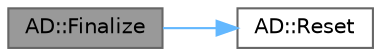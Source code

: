 digraph "AD::Finalize"
{
 // LATEX_PDF_SIZE
  bgcolor="transparent";
  edge [fontname=Helvetica,fontsize=10,labelfontname=Helvetica,labelfontsize=10];
  node [fontname=Helvetica,fontsize=10,shape=box,height=0.2,width=0.4];
  rankdir="LR";
  Node1 [id="Node000001",label="AD::Finalize",height=0.2,width=0.4,color="gray40", fillcolor="grey60", style="filled", fontcolor="black",tooltip=" "];
  Node1 -> Node2 [id="edge1_Node000001_Node000002",color="steelblue1",style="solid",tooltip=" "];
  Node2 [id="Node000002",label="AD::Reset",height=0.2,width=0.4,color="grey40", fillcolor="white", style="filled",URL="$namespaceAD.html#a410b9fd84f6a9a3b36c3def03c2baffe",tooltip="Reset the tape structure to be ready for a new recording."];
}
